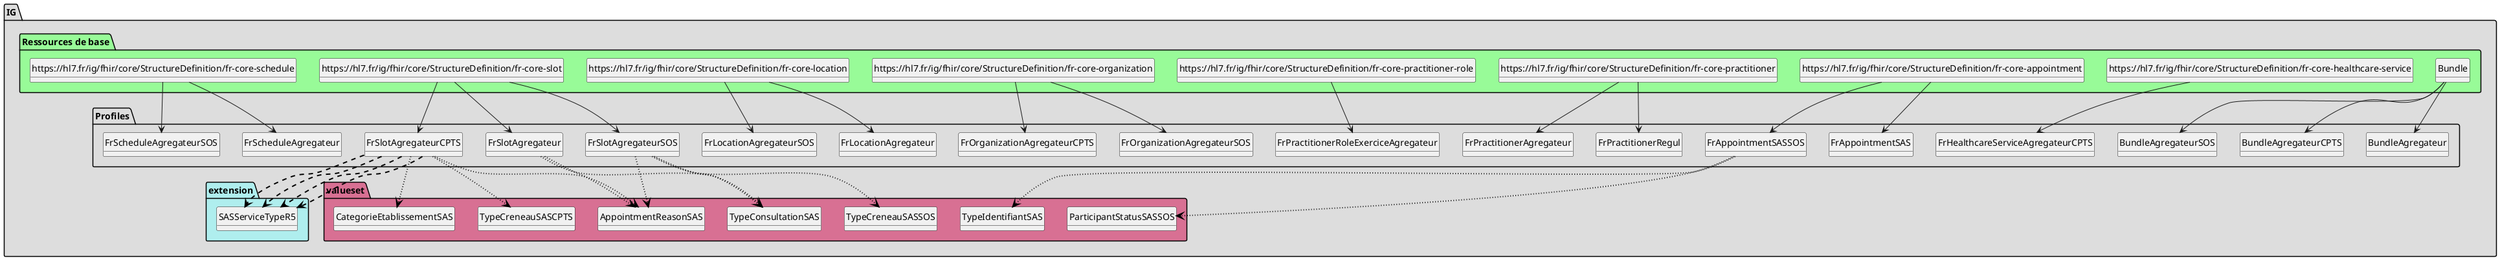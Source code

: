 @startuml
set namespaceSeparator ?
hide circle
hide class fields

package IG #DDDDDD{

     package Profiles #DDDDDD{

        class FrAppointmentSAS{

             Appointment => [None..None]
             Appointment.meta.profile:sas-appointment => [0..1]
             Appointment.extension => [1..None]
             Appointment.extension:appointmentOperator => <&plus>[1..None]
             Appointment.extension:appointmentOperator.value[x] => <&plus>[1..None]
             Appointment.extension:appointmentOperator.value[x]:valueReference => <&plus>[1..None]
             Appointment.extension:appointmentOperator.value[x]:valueReference.identifier => <&plus>[1..None]
             Appointment.extension:appointmentOperator.value[x]:valueReference.identifier.type => <&plus>[1..None]
             Appointment.extension:appointmentOperator.value[x]:valueReference.identifier.type.coding => <&plus>[1..1]
             Appointment.extension:appointmentOperator.value[x]:valueReference.identifier.type.coding.system => <&plus>[None..None]
             Appointment.extension:appointmentOperator.value[x]:valueReference.identifier.type.coding.code => <&plus>[1..None]
             Appointment.extension:appointmentOperator.value[x]:valueReference.identifier.system => <&plus>[1..None]
             Appointment.extension:appointmentOperator.value[x]:valueReference.identifier.value => <&plus>[1..None]
             Appointment.identifier => [1..1]
             Appointment.identifier.system => [1..None]
             Appointment.identifier.value => [1..None]
             Appointment.start => [1..None]
             Appointment.end => [1..None]
             Appointment.participant.actor.identifier.type => [1..None]
             Appointment.participant.actor.identifier.type.coding => [1..1]
             Appointment.participant.actor.identifier.system => [1..None]
             Appointment.participant.actor.identifier.value => [1..None]
             Appointment.participant.status => [None..None]
        } 

        class BundleAgregateur{

             Bundle.type => [None..None]
             Bundle.entry => [None..None]
             Bundle.entry:FrSlotAgregateur => [0..*]
             Bundle.entry:FrSlotAgregateur.resource => [None..None]
             Bundle.entry:FrScheduleAgregateur => [0..*]
             Bundle.entry:FrScheduleAgregateur.resource => [None..None]
             Bundle.entry:FrPractitionerAgregateur => [0..*]
             Bundle.entry:FrPractitionerAgregateur.resource => [None..None]
             Bundle.entry:FrPractitionerRoleExerciceAgregateur => [0..*]
             Bundle.entry:FrPractitionerRoleExerciceAgregateur.resource => [None..None]
        } 

        class BundleAgregateurCPTS{

             Bundle.type => [None..None]
             Bundle.total => [1..None]
             Bundle.link => [1..1]
             Bundle.entry => [4..None]
             Bundle.entry:slotAgregateurCPTS => [1..*]
             Bundle.entry:slotAgregateurCPTS.fullUrl => [1..None]
             Bundle.entry:slotAgregateurCPTS.resource => [None..None]
             Bundle.entry:scheduleAgregateurCPTS => [1..*]
             Bundle.entry:scheduleAgregateurCPTS.fullUrl => [1..None]
             Bundle.entry:scheduleAgregateurCPTS.resource => [None..None]
             Bundle.entry:practitionerAgregateur => [1..*]
             Bundle.entry:practitionerAgregateur.fullUrl => [1..None]
             Bundle.entry:practitionerAgregateur.resource => [None..None]
             Bundle.entry:practitionerRole => [1..*]
             Bundle.entry:practitionerRole.fullUrl => [1..None]
             Bundle.entry:practitionerRole.resource => [None..None]
             Bundle.entry:healthcareserviceCPTS => [0..*]
             Bundle.entry:healthcareserviceCPTS.fullUrl => [1..None]
             Bundle.entry:healthcareserviceCPTS.resource => [None..None]
             Bundle.entry:organizationAgregateurCPTS => [0..*]
             Bundle.entry:organizationAgregateurCPTS.fullUrl => [1..None]
             Bundle.entry:organizationAgregateurCPTS.resource => [None..None]
        } 

        class FrHealthcareServiceAgregateurCPTS{

             HealthcareService.id => [1..None]
             HealthcareService.meta.profile:sas-cpts-healthcareservice-aggregator => [0..1]
             HealthcareService.providedBy => [1..None]
        } 

        class FrOrganizationAgregateurCPTS{

             Organization.meta.profile:sas-cpts-organization-aggregator => [0..1]
             Organization.identifier => [1..None]
             Organization.identifier:idNatSt => [1..None]
             Organization.name => [None..None]
             Organization.telecom => [None..None]
        } 

        class FrSlotAgregateurCPTS{

             Slot.meta.profile:sas-cpts-slot-aggregator => [0..1]
             Slot.meta.security => [None..None]
             Slot.serviceType => [None..None]
             Slot.serviceType.extension:sas-servicetype-r5 => <&plus>[0..1]
             Slot.serviceType:TypeConsultation => [0..*]
             Slot.serviceType:TypeConsultation.extension:sas-servicetype-r5 => <&plus>[0..0]
             Slot.serviceType:TypeConsultation.coding => [None..None]
             Slot.serviceType:TypeConsultation.coding.system => [None..None]
             Slot.serviceType:referencecpts => [0..*]
             Slot.serviceType:referencecpts.extension => [1..None]
             Slot.serviceType:referencecpts.extension:sas-servicetype-r5 => <&plus>[1..1]
             Slot.serviceType:referencecpts.extension:sas-servicetype-r5.value[x] => <&plus>[None..None]
             Slot.serviceType:referencecpts.coding => [None..None]
             Slot.serviceType:motifConsultation => [0..*]
             Slot.serviceType:motifConsultation.extension:sas-servicetype-r5 => <&plus>[0..1]
             Slot.serviceType:motifConsultation.coding => [None..0]
             Slot.serviceType:motifConsultation.text => [1..None]
             Slot.appointmentType.coding => [None..None]
             Slot.schedule => [None..None]
             Slot.status => [None..None]
        } 

        class FrLocationAgregateur{

             Location.meta.profile:sas-location-aggregator => [0..1]
             Location.address => [1..None]
             Location.address.line => [1..1]
             Location.address.city => [1..None]
             Location.address.postalCode => [1..None]
        } 

        class FrPractitionerRegul{

             Practitioner => [None..None]
             Practitioner.meta.source => [None..None]
             Practitioner.meta.profile:sas-practitioner-aggregator-regul => [0..1]
             Practitioner.identifier:IdentifiantInterne => [0..1]
             Practitioner.identifier:IdentifiantInterne.type => [None..None]
             Practitioner.identifier:IdentifiantInterne.system => [None..None]
             Practitioner.active => [1..None]
             Practitioner.name.family => [1..None]
             Practitioner.name.given => [1..1]
             Practitioner.telecom.system => [None..None]
        } 

        class FrPractitionerAgregateur{

             Practitioner.meta.profile:sas-practitioner-aggregator => [0..1]
             Practitioner.identifier => [1..None]
             Practitioner.identifier.type.coding => [None..1]
             Practitioner.identifier.system => [None..None]
             Practitioner.identifier:idNatPs => [1..None]
        } 

        class FrPractitionerRoleExerciceAgregateur{

             PractitionerRole.meta.profile:sas-practitioner-role-exercice-aggregator => [0..1]
             PractitionerRole.contained => [1..None]
             PractitionerRole.practitioner => [None..None]
             PractitionerRole.organization.identifier => [None..None]
             PractitionerRole.organization.identifier.type => [None..None]
             PractitionerRole.organization.identifier.system => [None..None]
             PractitionerRole.location => [1..1]
        } 

        class FrScheduleAgregateur{

             Schedule.meta.profile:sas-schedule-aggregator => [0..1]
             Schedule.actor => [None..None]
        } 

        class FrSlotAgregateur{

             Slot.meta.profile:sas-slot-aggregator => [0..1]
             Slot.meta.security => [None..None]
             Slot.serviceType => [None..None]
             Slot.serviceType:TypeConsultation => [0..3]
             Slot.serviceType:TypeConsultation.coding => [1..1]
             Slot.serviceType:motifConsultation => [0..*]
             Slot.serviceType:motifConsultation.coding => [None..0]
             Slot.serviceType:motifConsultation.text => [1..None]
             Slot.specialty => [None..None]
             Slot.appointmentType => [None..None]
             Slot.appointmentType.coding => [None..None]
             Slot.schedule => [None..None]
             Slot.status => [None..None]
             Slot.start => [None..None]
             Slot.end => [None..None]
             Slot.comment => [None..None]
        } 

        class FrAppointmentSASSOS{

             Appointment => [None..None]
             Appointment.meta.profile:sas-sos-appointment => [0..1]
             Appointment.extension => [1..1]
             Appointment.extension:appointmentOperator => <&plus>[1..None]
             Appointment.extension:appointmentOperator.value[x] => <&plus>[None..None]
             Appointment.extension:appointmentOperator.value[x]:valueReference => <&plus>[None..None]
             Appointment.extension:appointmentOperator.value[x]:valueReference.identifier.type => <&plus>[1..None]
             Appointment.extension:appointmentOperator.value[x]:valueReference.identifier.type.coding => <&plus>[1..1]
             Appointment.extension:appointmentOperator.value[x]:valueReference.identifier.type.coding.code => <&plus>[1..None]
             Appointment.extension:appointmentOperator.value[x]:valueReference.identifier.system => <&plus>[1..None]
             Appointment.extension:appointmentOperator.value[x]:valueReference.identifier.value => <&plus>[1..None]
             Appointment.identifier => [1..1]
             Appointment.identifier.system => [1..None]
             Appointment.identifier.value => [1..None]
             Appointment.start => [1..None]
             Appointment.end => [1..None]
             Appointment.participant.status => [None..None]
        } 

        class BundleAgregateurSOS{

             Bundle.type => [None..None]
             Bundle.total => [1..None]
             Bundle.link => [1..1]
             Bundle.entry => [4..None]
             Bundle.entry:slotAgregateurSOS => [1..*]
             Bundle.entry:slotAgregateurSOS.fullUrl => [1..None]
             Bundle.entry:slotAgregateurSOS.resource => [None..None]
             Bundle.entry:scheduleAgregateurSOS => [1..*]
             Bundle.entry:scheduleAgregateurSOS.fullUrl => [1..None]
             Bundle.entry:scheduleAgregateurSOS.resource => [None..None]
             Bundle.entry:locationAgregateurSOS => [1..*]
             Bundle.entry:locationAgregateurSOS.fullUrl => [1..None]
             Bundle.entry:locationAgregateurSOS.resource => [None..None]
             Bundle.entry:organizationAgregateurSOS => [1..*]
             Bundle.entry:organizationAgregateurSOS.fullUrl => [1..None]
             Bundle.entry:organizationAgregateurSOS.resource => [None..None]
        } 

        class FrLocationAgregateurSOS{

             Location.meta.profile:sas-sos-location-aggregator => [0..1]
             Location.identifier.type => [None..None]
             Location.name => [1..None]
             Location.address => [1..None]
             Location.address.line => [1..1]
             Location.address.city => [1..None]
             Location.address.postalCode => [1..None]
             Location.managingOrganization => [1..None]
             Location.managingOrganization.reference => [1..None]
        } 

        class FrOrganizationAgregateurSOS{

             Organization.meta.profile:sas-sos-organization-aggregator => [0..1]
             Organization.identifier => [1..None]
             Organization.identifier:idNatSt => [1..None]
        } 

        class FrScheduleAgregateurSOS{

             Schedule.meta.profile:sas-sos-schedule-aggregator => [0..1]
             Schedule.actor => [None..None]
             Schedule.actor.reference => [1..None]
        } 

        class FrSlotAgregateurSOS{

             Slot.meta.profile:sas-sos-slot-aggregator => [0..1]
             Slot.meta.security => [None..None]
             Slot.serviceType.coding => [None..None]
             Slot.appointmentType.coding => [None..None]
             Slot.schedule => [None..None]
             Slot.status => [None..None]
         }

     }
     package extension #paleturquoise {

     FrSlotAgregateurCPTS -[#black,dashed,thickness=2]-> SASServiceTypeR5
     FrSlotAgregateurCPTS -[#black,dashed,thickness=2]-> SASServiceTypeR5
     FrSlotAgregateurCPTS -[#black,dashed,thickness=2]-> SASServiceTypeR5
     FrSlotAgregateurCPTS -[#black,dashed,thickness=2]-> SASServiceTypeR5

        class SASServiceTypeR5{

          Extension.extension => [None..0]
          Extension.url => [None..None]
          Extension.value[x] => [None..None]
         }
     }
     package valueset #PaleVioletRed{

        class TypeCreneauSASCPTS  

     FrSlotAgregateurCPTS -[#black,dotted,thickness=2]-> TypeCreneauSASCPTS

        class CategorieEtablissementSAS  

     FrSlotAgregateurCPTS -[#black,dotted,thickness=2]-> CategorieEtablissementSAS

        class AppointmentReasonSAS  

     FrSlotAgregateurCPTS -[#black,dotted,thickness=2]-> AppointmentReasonSAS

        class TypeConsultationSAS  

     FrSlotAgregateur -[#black,dotted,thickness=2]-> TypeConsultationSAS

        class AppointmentReasonSAS  

     FrSlotAgregateur -[#black,dotted,thickness=2]-> AppointmentReasonSAS

        class TypeIdentifiantSAS  

     FrAppointmentSASSOS -[#black,dotted,thickness=2]-> TypeIdentifiantSAS

        class ParticipantStatusSASSOS  

     FrAppointmentSASSOS -[#black,dotted,thickness=2]-> ParticipantStatusSASSOS

        class TypeCreneauSASSOS  

     FrSlotAgregateurSOS -[#black,dotted,thickness=2]-> TypeCreneauSASSOS

        class TypeConsultationSAS  

     FrSlotAgregateurSOS -[#black,dotted,thickness=2]-> TypeConsultationSAS

        class AppointmentReasonSAS  

     FrSlotAgregateurSOS -[#black,dotted,thickness=2]-> AppointmentReasonSAS
       }

package "Ressources de base" #palegreen {

 class "https://hl7.fr/ig/fhir/core/StructureDefinition/fr-core-appointment" as  class5b3e4ec90388039f3b23e1c44137e12e 

    class5b3e4ec90388039f3b23e1c44137e12e --> FrAppointmentSAS

 class "Bundle" as  class94c51f19c37f96ed231f5a0ae512b2a8 

    class94c51f19c37f96ed231f5a0ae512b2a8 --> BundleAgregateur

 class "Bundle" as  class94c51f19c37f96ed231f5a0ae512b2a8 

    class94c51f19c37f96ed231f5a0ae512b2a8 --> BundleAgregateurCPTS

 class "https://hl7.fr/ig/fhir/core/StructureDefinition/fr-core-healthcare-service" as  class926ccf2bb5a615fff3ac07e356f8a997 

    class926ccf2bb5a615fff3ac07e356f8a997 --> FrHealthcareServiceAgregateurCPTS

 class "https://hl7.fr/ig/fhir/core/StructureDefinition/fr-core-organization" as  class7273115ddeceb35c4c7044f07f832f67 

    class7273115ddeceb35c4c7044f07f832f67 --> FrOrganizationAgregateurCPTS

 class "https://hl7.fr/ig/fhir/core/StructureDefinition/fr-core-slot" as  classf72d01e910d5b05afa3e849c0230ac33 

    classf72d01e910d5b05afa3e849c0230ac33 --> FrSlotAgregateurCPTS

 class "https://hl7.fr/ig/fhir/core/StructureDefinition/fr-core-location" as  class505b865d93b3b02ed3aff95e782d498a 

    class505b865d93b3b02ed3aff95e782d498a --> FrLocationAgregateur

 class "https://hl7.fr/ig/fhir/core/StructureDefinition/fr-core-practitioner" as  class722d091912544e694771fe1d2c6739cb 

    class722d091912544e694771fe1d2c6739cb --> FrPractitionerRegul

 class "https://hl7.fr/ig/fhir/core/StructureDefinition/fr-core-practitioner" as  class722d091912544e694771fe1d2c6739cb 

    class722d091912544e694771fe1d2c6739cb --> FrPractitionerAgregateur

 class "https://hl7.fr/ig/fhir/core/StructureDefinition/fr-core-practitioner-role" as  class32e744761be9cc693fcaf56d8ca68b99 

    class32e744761be9cc693fcaf56d8ca68b99 --> FrPractitionerRoleExerciceAgregateur

 class "https://hl7.fr/ig/fhir/core/StructureDefinition/fr-core-schedule" as  class7c912eb91080e8d9a809e267903ad8a9 

    class7c912eb91080e8d9a809e267903ad8a9 --> FrScheduleAgregateur

 class "https://hl7.fr/ig/fhir/core/StructureDefinition/fr-core-slot" as  classf72d01e910d5b05afa3e849c0230ac33 

    classf72d01e910d5b05afa3e849c0230ac33 --> FrSlotAgregateur

 class "https://hl7.fr/ig/fhir/core/StructureDefinition/fr-core-appointment" as  class5b3e4ec90388039f3b23e1c44137e12e 

    class5b3e4ec90388039f3b23e1c44137e12e --> FrAppointmentSASSOS

 class "Bundle" as  class94c51f19c37f96ed231f5a0ae512b2a8 

    class94c51f19c37f96ed231f5a0ae512b2a8 --> BundleAgregateurSOS

 class "https://hl7.fr/ig/fhir/core/StructureDefinition/fr-core-location" as  class505b865d93b3b02ed3aff95e782d498a 

    class505b865d93b3b02ed3aff95e782d498a --> FrLocationAgregateurSOS

 class "https://hl7.fr/ig/fhir/core/StructureDefinition/fr-core-organization" as  class7273115ddeceb35c4c7044f07f832f67 

    class7273115ddeceb35c4c7044f07f832f67 --> FrOrganizationAgregateurSOS

 class "https://hl7.fr/ig/fhir/core/StructureDefinition/fr-core-schedule" as  class7c912eb91080e8d9a809e267903ad8a9 

    class7c912eb91080e8d9a809e267903ad8a9 --> FrScheduleAgregateurSOS

 class "https://hl7.fr/ig/fhir/core/StructureDefinition/fr-core-slot" as  classf72d01e910d5b05afa3e849c0230ac33 

    classf72d01e910d5b05afa3e849c0230ac33 --> FrSlotAgregateurSOS
}
@enduml